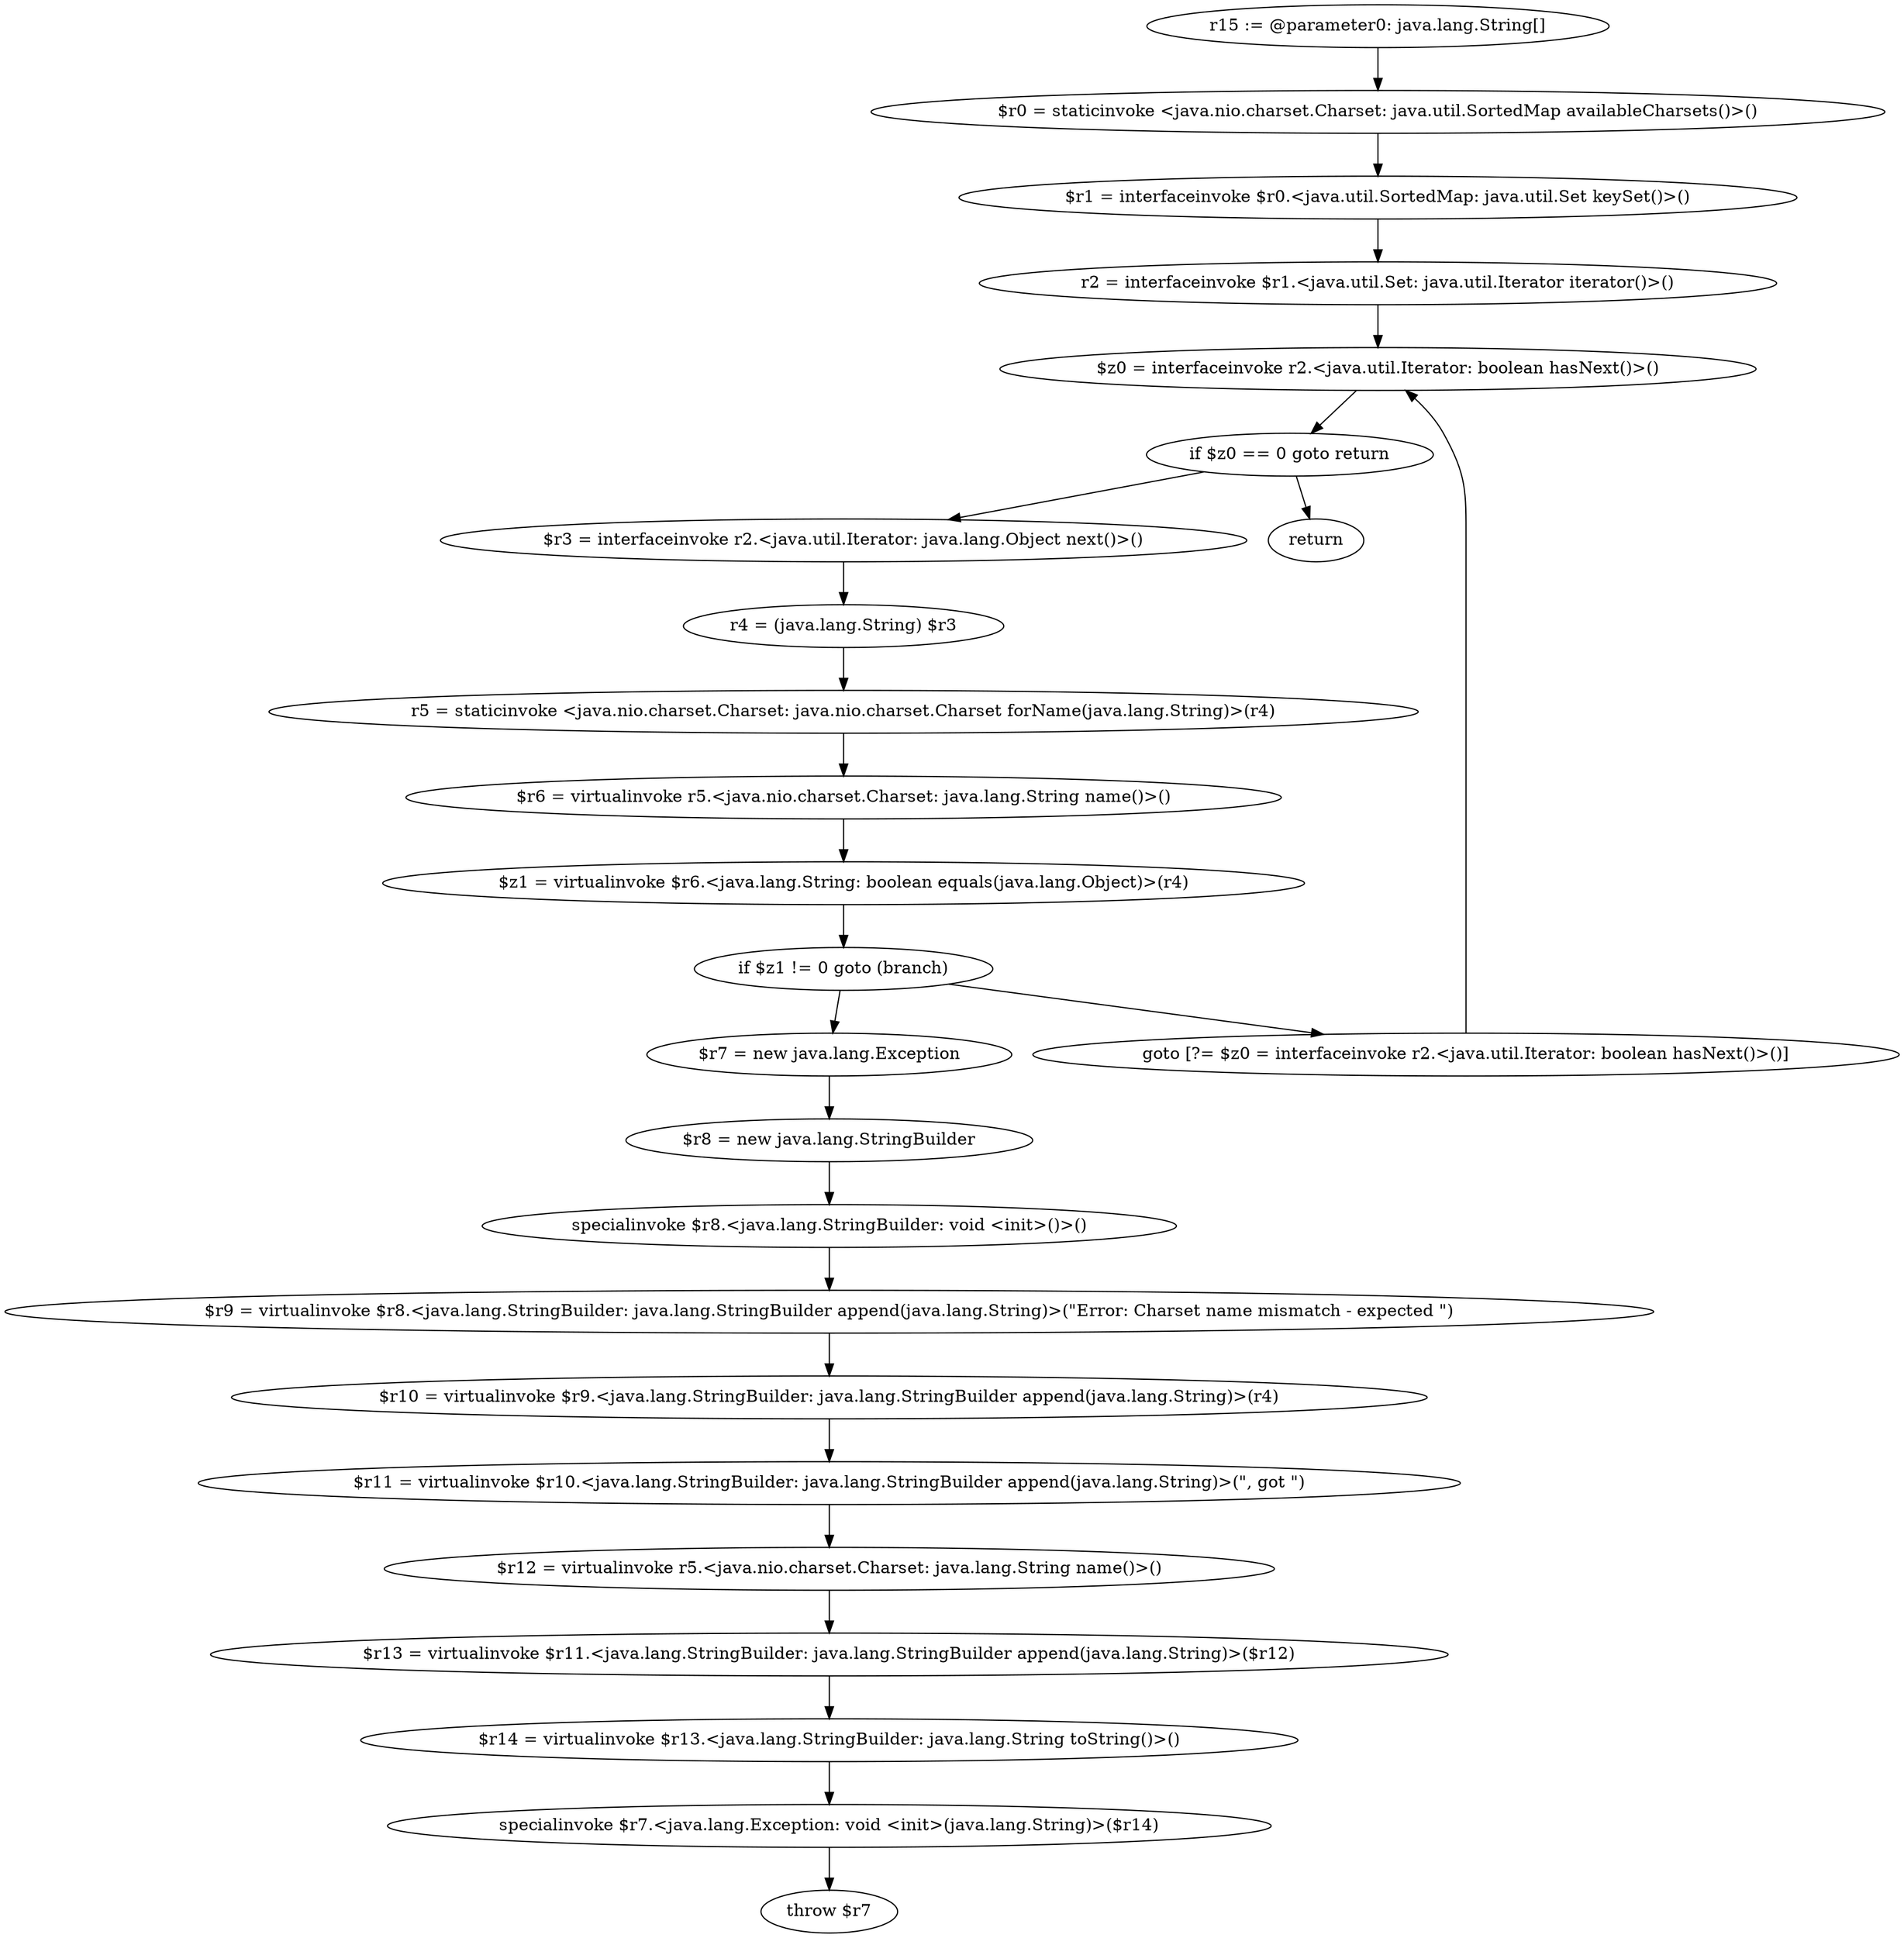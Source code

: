 digraph "unitGraph" {
    "r15 := @parameter0: java.lang.String[]"
    "$r0 = staticinvoke <java.nio.charset.Charset: java.util.SortedMap availableCharsets()>()"
    "$r1 = interfaceinvoke $r0.<java.util.SortedMap: java.util.Set keySet()>()"
    "r2 = interfaceinvoke $r1.<java.util.Set: java.util.Iterator iterator()>()"
    "$z0 = interfaceinvoke r2.<java.util.Iterator: boolean hasNext()>()"
    "if $z0 == 0 goto return"
    "$r3 = interfaceinvoke r2.<java.util.Iterator: java.lang.Object next()>()"
    "r4 = (java.lang.String) $r3"
    "r5 = staticinvoke <java.nio.charset.Charset: java.nio.charset.Charset forName(java.lang.String)>(r4)"
    "$r6 = virtualinvoke r5.<java.nio.charset.Charset: java.lang.String name()>()"
    "$z1 = virtualinvoke $r6.<java.lang.String: boolean equals(java.lang.Object)>(r4)"
    "if $z1 != 0 goto (branch)"
    "$r7 = new java.lang.Exception"
    "$r8 = new java.lang.StringBuilder"
    "specialinvoke $r8.<java.lang.StringBuilder: void <init>()>()"
    "$r9 = virtualinvoke $r8.<java.lang.StringBuilder: java.lang.StringBuilder append(java.lang.String)>(\"Error: Charset name mismatch - expected \")"
    "$r10 = virtualinvoke $r9.<java.lang.StringBuilder: java.lang.StringBuilder append(java.lang.String)>(r4)"
    "$r11 = virtualinvoke $r10.<java.lang.StringBuilder: java.lang.StringBuilder append(java.lang.String)>(\", got \")"
    "$r12 = virtualinvoke r5.<java.nio.charset.Charset: java.lang.String name()>()"
    "$r13 = virtualinvoke $r11.<java.lang.StringBuilder: java.lang.StringBuilder append(java.lang.String)>($r12)"
    "$r14 = virtualinvoke $r13.<java.lang.StringBuilder: java.lang.String toString()>()"
    "specialinvoke $r7.<java.lang.Exception: void <init>(java.lang.String)>($r14)"
    "throw $r7"
    "goto [?= $z0 = interfaceinvoke r2.<java.util.Iterator: boolean hasNext()>()]"
    "return"
    "r15 := @parameter0: java.lang.String[]"->"$r0 = staticinvoke <java.nio.charset.Charset: java.util.SortedMap availableCharsets()>()";
    "$r0 = staticinvoke <java.nio.charset.Charset: java.util.SortedMap availableCharsets()>()"->"$r1 = interfaceinvoke $r0.<java.util.SortedMap: java.util.Set keySet()>()";
    "$r1 = interfaceinvoke $r0.<java.util.SortedMap: java.util.Set keySet()>()"->"r2 = interfaceinvoke $r1.<java.util.Set: java.util.Iterator iterator()>()";
    "r2 = interfaceinvoke $r1.<java.util.Set: java.util.Iterator iterator()>()"->"$z0 = interfaceinvoke r2.<java.util.Iterator: boolean hasNext()>()";
    "$z0 = interfaceinvoke r2.<java.util.Iterator: boolean hasNext()>()"->"if $z0 == 0 goto return";
    "if $z0 == 0 goto return"->"$r3 = interfaceinvoke r2.<java.util.Iterator: java.lang.Object next()>()";
    "if $z0 == 0 goto return"->"return";
    "$r3 = interfaceinvoke r2.<java.util.Iterator: java.lang.Object next()>()"->"r4 = (java.lang.String) $r3";
    "r4 = (java.lang.String) $r3"->"r5 = staticinvoke <java.nio.charset.Charset: java.nio.charset.Charset forName(java.lang.String)>(r4)";
    "r5 = staticinvoke <java.nio.charset.Charset: java.nio.charset.Charset forName(java.lang.String)>(r4)"->"$r6 = virtualinvoke r5.<java.nio.charset.Charset: java.lang.String name()>()";
    "$r6 = virtualinvoke r5.<java.nio.charset.Charset: java.lang.String name()>()"->"$z1 = virtualinvoke $r6.<java.lang.String: boolean equals(java.lang.Object)>(r4)";
    "$z1 = virtualinvoke $r6.<java.lang.String: boolean equals(java.lang.Object)>(r4)"->"if $z1 != 0 goto (branch)";
    "if $z1 != 0 goto (branch)"->"$r7 = new java.lang.Exception";
    "if $z1 != 0 goto (branch)"->"goto [?= $z0 = interfaceinvoke r2.<java.util.Iterator: boolean hasNext()>()]";
    "$r7 = new java.lang.Exception"->"$r8 = new java.lang.StringBuilder";
    "$r8 = new java.lang.StringBuilder"->"specialinvoke $r8.<java.lang.StringBuilder: void <init>()>()";
    "specialinvoke $r8.<java.lang.StringBuilder: void <init>()>()"->"$r9 = virtualinvoke $r8.<java.lang.StringBuilder: java.lang.StringBuilder append(java.lang.String)>(\"Error: Charset name mismatch - expected \")";
    "$r9 = virtualinvoke $r8.<java.lang.StringBuilder: java.lang.StringBuilder append(java.lang.String)>(\"Error: Charset name mismatch - expected \")"->"$r10 = virtualinvoke $r9.<java.lang.StringBuilder: java.lang.StringBuilder append(java.lang.String)>(r4)";
    "$r10 = virtualinvoke $r9.<java.lang.StringBuilder: java.lang.StringBuilder append(java.lang.String)>(r4)"->"$r11 = virtualinvoke $r10.<java.lang.StringBuilder: java.lang.StringBuilder append(java.lang.String)>(\", got \")";
    "$r11 = virtualinvoke $r10.<java.lang.StringBuilder: java.lang.StringBuilder append(java.lang.String)>(\", got \")"->"$r12 = virtualinvoke r5.<java.nio.charset.Charset: java.lang.String name()>()";
    "$r12 = virtualinvoke r5.<java.nio.charset.Charset: java.lang.String name()>()"->"$r13 = virtualinvoke $r11.<java.lang.StringBuilder: java.lang.StringBuilder append(java.lang.String)>($r12)";
    "$r13 = virtualinvoke $r11.<java.lang.StringBuilder: java.lang.StringBuilder append(java.lang.String)>($r12)"->"$r14 = virtualinvoke $r13.<java.lang.StringBuilder: java.lang.String toString()>()";
    "$r14 = virtualinvoke $r13.<java.lang.StringBuilder: java.lang.String toString()>()"->"specialinvoke $r7.<java.lang.Exception: void <init>(java.lang.String)>($r14)";
    "specialinvoke $r7.<java.lang.Exception: void <init>(java.lang.String)>($r14)"->"throw $r7";
    "goto [?= $z0 = interfaceinvoke r2.<java.util.Iterator: boolean hasNext()>()]"->"$z0 = interfaceinvoke r2.<java.util.Iterator: boolean hasNext()>()";
}
